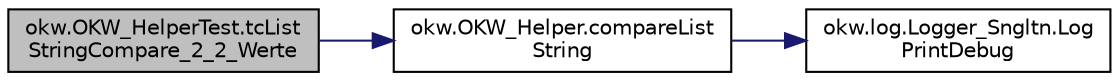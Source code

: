 digraph "okw.OKW_HelperTest.tcListStringCompare_2_2_Werte"
{
 // INTERACTIVE_SVG=YES
 // LATEX_PDF_SIZE
  edge [fontname="Helvetica",fontsize="10",labelfontname="Helvetica",labelfontsize="10"];
  node [fontname="Helvetica",fontsize="10",shape=record];
  rankdir="LR";
  Node32 [label="okw.OKW_HelperTest.tcList\lStringCompare_2_2_Werte",height=0.2,width=0.4,color="black", fillcolor="grey75", style="filled", fontcolor="black",tooltip="Test auf den Vergleich von zwei ListStings mit einem Wert."];
  Node32 -> Node33 [color="midnightblue",fontsize="10",style="solid",fontname="Helvetica"];
  Node33 [label="okw.OKW_Helper.compareList\lString",height=0.2,width=0.4,color="black", fillcolor="white", style="filled",URL="$classokw_1_1_o_k_w___helper.html#ae348c7e7df6de0dc79ec24525d4a8b5d",tooltip="Vergleicht zwei ListStrings inhaltlich miteinander."];
  Node33 -> Node34 [color="midnightblue",fontsize="10",style="solid",fontname="Helvetica"];
  Node34 [label="okw.log.Logger_Sngltn.Log\lPrintDebug",height=0.2,width=0.4,color="black", fillcolor="white", style="filled",URL="$classokw_1_1log_1_1_logger___sngltn.html#a313f97c79ba4662d9daaf7f537dd02f4",tooltip="Loggt eine Nachricht."];
}
